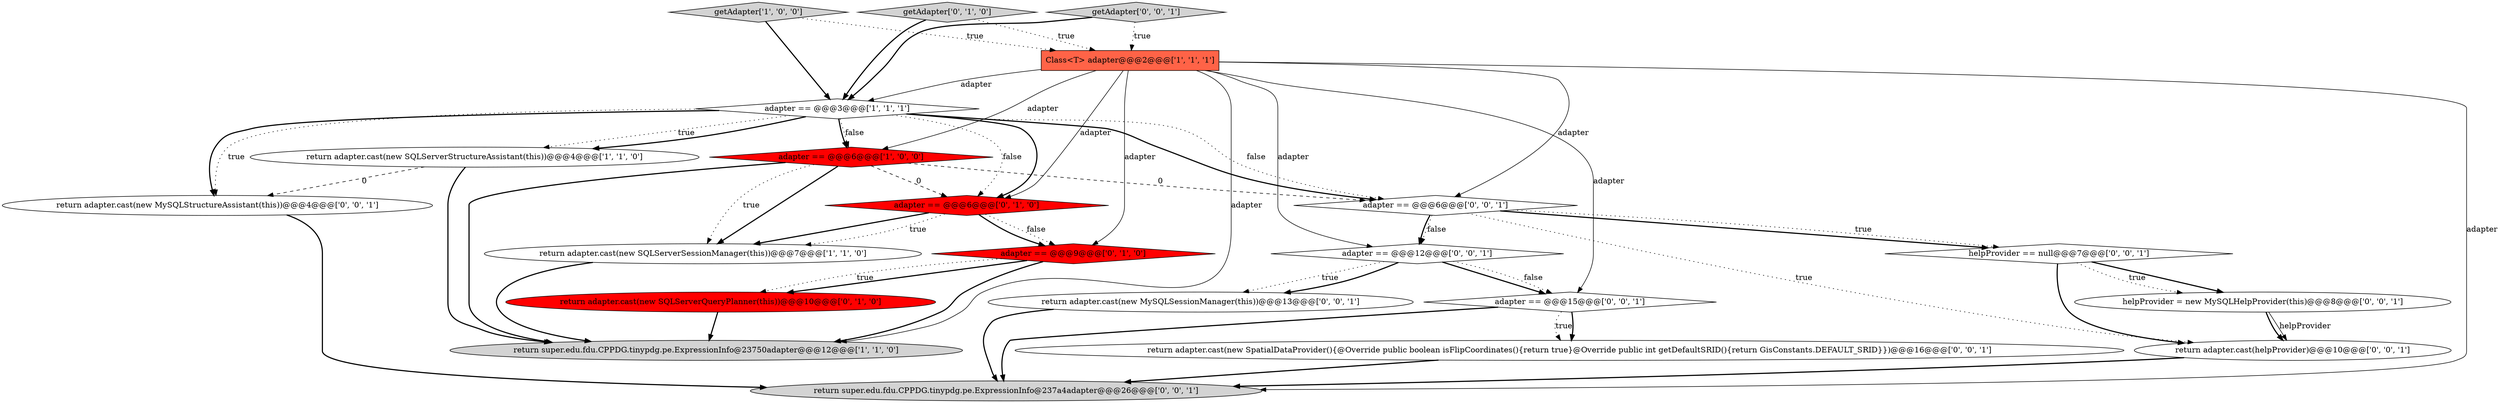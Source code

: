 digraph {
4 [style = filled, label = "getAdapter['1', '0', '0']", fillcolor = lightgray, shape = diamond image = "AAA0AAABBB1BBB"];
21 [style = filled, label = "adapter == @@@6@@@['0', '0', '1']", fillcolor = white, shape = diamond image = "AAA0AAABBB3BBB"];
18 [style = filled, label = "return adapter.cast(new MySQLStructureAssistant(this))@@@4@@@['0', '0', '1']", fillcolor = white, shape = ellipse image = "AAA0AAABBB3BBB"];
1 [style = filled, label = "return super.edu.fdu.CPPDG.tinypdg.pe.ExpressionInfo@23750adapter@@@12@@@['1', '1', '0']", fillcolor = lightgray, shape = ellipse image = "AAA0AAABBB1BBB"];
11 [style = filled, label = "helpProvider = new MySQLHelpProvider(this)@@@8@@@['0', '0', '1']", fillcolor = white, shape = ellipse image = "AAA0AAABBB3BBB"];
20 [style = filled, label = "return adapter.cast(helpProvider)@@@10@@@['0', '0', '1']", fillcolor = white, shape = ellipse image = "AAA0AAABBB3BBB"];
10 [style = filled, label = "getAdapter['0', '1', '0']", fillcolor = lightgray, shape = diamond image = "AAA0AAABBB2BBB"];
5 [style = filled, label = "return adapter.cast(new SQLServerStructureAssistant(this))@@@4@@@['1', '1', '0']", fillcolor = white, shape = ellipse image = "AAA0AAABBB1BBB"];
3 [style = filled, label = "adapter == @@@6@@@['1', '0', '0']", fillcolor = red, shape = diamond image = "AAA1AAABBB1BBB"];
12 [style = filled, label = "adapter == @@@12@@@['0', '0', '1']", fillcolor = white, shape = diamond image = "AAA0AAABBB3BBB"];
19 [style = filled, label = "adapter == @@@15@@@['0', '0', '1']", fillcolor = white, shape = diamond image = "AAA0AAABBB3BBB"];
13 [style = filled, label = "getAdapter['0', '0', '1']", fillcolor = lightgray, shape = diamond image = "AAA0AAABBB3BBB"];
8 [style = filled, label = "return adapter.cast(new SQLServerQueryPlanner(this))@@@10@@@['0', '1', '0']", fillcolor = red, shape = ellipse image = "AAA1AAABBB2BBB"];
6 [style = filled, label = "return adapter.cast(new SQLServerSessionManager(this))@@@7@@@['1', '1', '0']", fillcolor = white, shape = ellipse image = "AAA0AAABBB1BBB"];
9 [style = filled, label = "adapter == @@@9@@@['0', '1', '0']", fillcolor = red, shape = diamond image = "AAA1AAABBB2BBB"];
14 [style = filled, label = "return adapter.cast(new MySQLSessionManager(this))@@@13@@@['0', '0', '1']", fillcolor = white, shape = ellipse image = "AAA0AAABBB3BBB"];
0 [style = filled, label = "adapter == @@@3@@@['1', '1', '1']", fillcolor = white, shape = diamond image = "AAA0AAABBB1BBB"];
7 [style = filled, label = "adapter == @@@6@@@['0', '1', '0']", fillcolor = red, shape = diamond image = "AAA1AAABBB2BBB"];
2 [style = filled, label = "Class<T> adapter@@@2@@@['1', '1', '1']", fillcolor = tomato, shape = box image = "AAA0AAABBB1BBB"];
16 [style = filled, label = "helpProvider == null@@@7@@@['0', '0', '1']", fillcolor = white, shape = diamond image = "AAA0AAABBB3BBB"];
17 [style = filled, label = "return adapter.cast(new SpatialDataProvider(){@Override public boolean isFlipCoordinates(){return true}@Override public int getDefaultSRID(){return GisConstants.DEFAULT_SRID}})@@@16@@@['0', '0', '1']", fillcolor = white, shape = ellipse image = "AAA0AAABBB3BBB"];
15 [style = filled, label = "return super.edu.fdu.CPPDG.tinypdg.pe.ExpressionInfo@237a4adapter@@@26@@@['0', '0', '1']", fillcolor = lightgray, shape = ellipse image = "AAA0AAABBB3BBB"];
0->3 [style = bold, label=""];
11->20 [style = bold, label=""];
7->6 [style = dotted, label="true"];
0->5 [style = dotted, label="true"];
21->20 [style = dotted, label="true"];
0->21 [style = dotted, label="false"];
16->11 [style = bold, label=""];
0->18 [style = dotted, label="true"];
3->1 [style = bold, label=""];
3->21 [style = dashed, label="0"];
3->7 [style = dashed, label="0"];
19->17 [style = dotted, label="true"];
2->0 [style = solid, label="adapter"];
18->15 [style = bold, label=""];
2->9 [style = solid, label="adapter"];
3->6 [style = bold, label=""];
0->21 [style = bold, label=""];
19->17 [style = bold, label=""];
3->6 [style = dotted, label="true"];
2->21 [style = solid, label="adapter"];
7->9 [style = dotted, label="false"];
9->8 [style = bold, label=""];
5->18 [style = dashed, label="0"];
4->0 [style = bold, label=""];
2->19 [style = solid, label="adapter"];
9->8 [style = dotted, label="true"];
0->7 [style = bold, label=""];
21->12 [style = bold, label=""];
2->15 [style = solid, label="adapter"];
13->2 [style = dotted, label="true"];
6->1 [style = bold, label=""];
12->14 [style = dotted, label="true"];
5->1 [style = bold, label=""];
7->9 [style = bold, label=""];
8->1 [style = bold, label=""];
11->20 [style = solid, label="helpProvider"];
0->3 [style = dotted, label="false"];
10->2 [style = dotted, label="true"];
0->7 [style = dotted, label="false"];
10->0 [style = bold, label=""];
7->6 [style = bold, label=""];
2->3 [style = solid, label="adapter"];
12->14 [style = bold, label=""];
17->15 [style = bold, label=""];
2->12 [style = solid, label="adapter"];
2->7 [style = solid, label="adapter"];
2->1 [style = solid, label="adapter"];
21->16 [style = bold, label=""];
0->18 [style = bold, label=""];
13->0 [style = bold, label=""];
21->12 [style = dotted, label="false"];
14->15 [style = bold, label=""];
21->16 [style = dotted, label="true"];
19->15 [style = bold, label=""];
9->1 [style = bold, label=""];
12->19 [style = bold, label=""];
16->11 [style = dotted, label="true"];
16->20 [style = bold, label=""];
20->15 [style = bold, label=""];
4->2 [style = dotted, label="true"];
0->5 [style = bold, label=""];
12->19 [style = dotted, label="false"];
}
